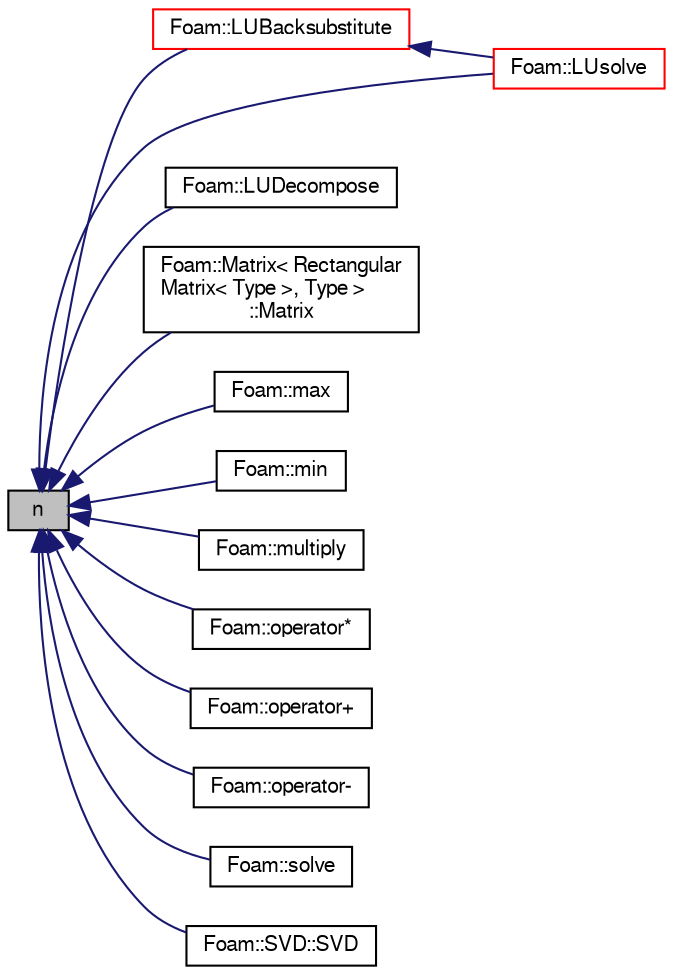 digraph "n"
{
  bgcolor="transparent";
  edge [fontname="FreeSans",fontsize="10",labelfontname="FreeSans",labelfontsize="10"];
  node [fontname="FreeSans",fontsize="10",shape=record];
  rankdir="LR";
  Node18 [label="n",height=0.2,width=0.4,color="black", fillcolor="grey75", style="filled", fontcolor="black"];
  Node18 -> Node19 [dir="back",color="midnightblue",fontsize="10",style="solid",fontname="FreeSans"];
  Node19 [label="Foam::LUBacksubstitute",height=0.2,width=0.4,color="red",URL="$a21124.html#a3a4fbcdd330a7cdba4ce12676ad9cb3e",tooltip="LU back-substitution with given source, returning the solution. "];
  Node19 -> Node32 [dir="back",color="midnightblue",fontsize="10",style="solid",fontname="FreeSans"];
  Node32 [label="Foam::LUsolve",height=0.2,width=0.4,color="red",URL="$a21124.html#ad36ff051a76f2291e79751842332871c",tooltip="Solve the matrix using LU decomposition with pivoting. "];
  Node18 -> Node54 [dir="back",color="midnightblue",fontsize="10",style="solid",fontname="FreeSans"];
  Node54 [label="Foam::LUDecompose",height=0.2,width=0.4,color="black",URL="$a21124.html#ad665fab9e1a6b0c886e5005d39fc1af3",tooltip="LU decompose the matrix with pivoting. "];
  Node18 -> Node32 [dir="back",color="midnightblue",fontsize="10",style="solid",fontname="FreeSans"];
  Node18 -> Node55 [dir="back",color="midnightblue",fontsize="10",style="solid",fontname="FreeSans"];
  Node55 [label="Foam::Matrix\< Rectangular\lMatrix\< Type \>, Type \>\l::Matrix",height=0.2,width=0.4,color="black",URL="$a26774.html#aa92976d4353b6683c4f4b1b50a536502",tooltip="Construct from Istream. "];
  Node18 -> Node56 [dir="back",color="midnightblue",fontsize="10",style="solid",fontname="FreeSans"];
  Node56 [label="Foam::max",height=0.2,width=0.4,color="black",URL="$a21124.html#a12ed0493c6b1028ae58fabcd62b20b7b"];
  Node18 -> Node57 [dir="back",color="midnightblue",fontsize="10",style="solid",fontname="FreeSans"];
  Node57 [label="Foam::min",height=0.2,width=0.4,color="black",URL="$a21124.html#a399fe89326ac3847eb60c74f6e6d36ef"];
  Node18 -> Node58 [dir="back",color="midnightblue",fontsize="10",style="solid",fontname="FreeSans"];
  Node58 [label="Foam::multiply",height=0.2,width=0.4,color="black",URL="$a21124.html#a12e46174b3d8380b4197ad746dfde9ea"];
  Node18 -> Node59 [dir="back",color="midnightblue",fontsize="10",style="solid",fontname="FreeSans"];
  Node59 [label="Foam::operator*",height=0.2,width=0.4,color="black",URL="$a21124.html#aa595e0aafd0dbd4c24d20f688d91d7be"];
  Node18 -> Node60 [dir="back",color="midnightblue",fontsize="10",style="solid",fontname="FreeSans"];
  Node60 [label="Foam::operator+",height=0.2,width=0.4,color="black",URL="$a21124.html#a59522bdfe133fb54b8f74c2fb63e6b3c"];
  Node18 -> Node61 [dir="back",color="midnightblue",fontsize="10",style="solid",fontname="FreeSans"];
  Node61 [label="Foam::operator-",height=0.2,width=0.4,color="black",URL="$a21124.html#a9bc146ea0a60043bd872f2fdf705f644"];
  Node18 -> Node62 [dir="back",color="midnightblue",fontsize="10",style="solid",fontname="FreeSans"];
  Node62 [label="Foam::solve",height=0.2,width=0.4,color="black",URL="$a21124.html#ab7b4ceba772da118ccaa05c8195d7776",tooltip="Solve the matrix using Gaussian elimination with pivoting,. "];
  Node18 -> Node63 [dir="back",color="midnightblue",fontsize="10",style="solid",fontname="FreeSans"];
  Node63 [label="Foam::SVD::SVD",height=0.2,width=0.4,color="black",URL="$a27070.html#a940b7544844440cd3405fc856a6d9d42",tooltip="Construct from a rectangular Matrix. "];
}
